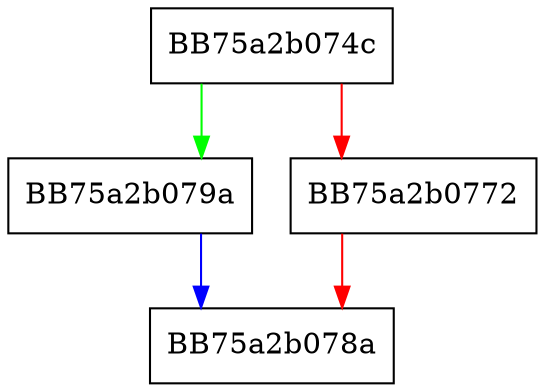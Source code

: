 digraph GetCachedFileHashes {
  node [shape="box"];
  graph [splines=ortho];
  BB75a2b074c -> BB75a2b079a [color="green"];
  BB75a2b074c -> BB75a2b0772 [color="red"];
  BB75a2b0772 -> BB75a2b078a [color="red"];
  BB75a2b079a -> BB75a2b078a [color="blue"];
}